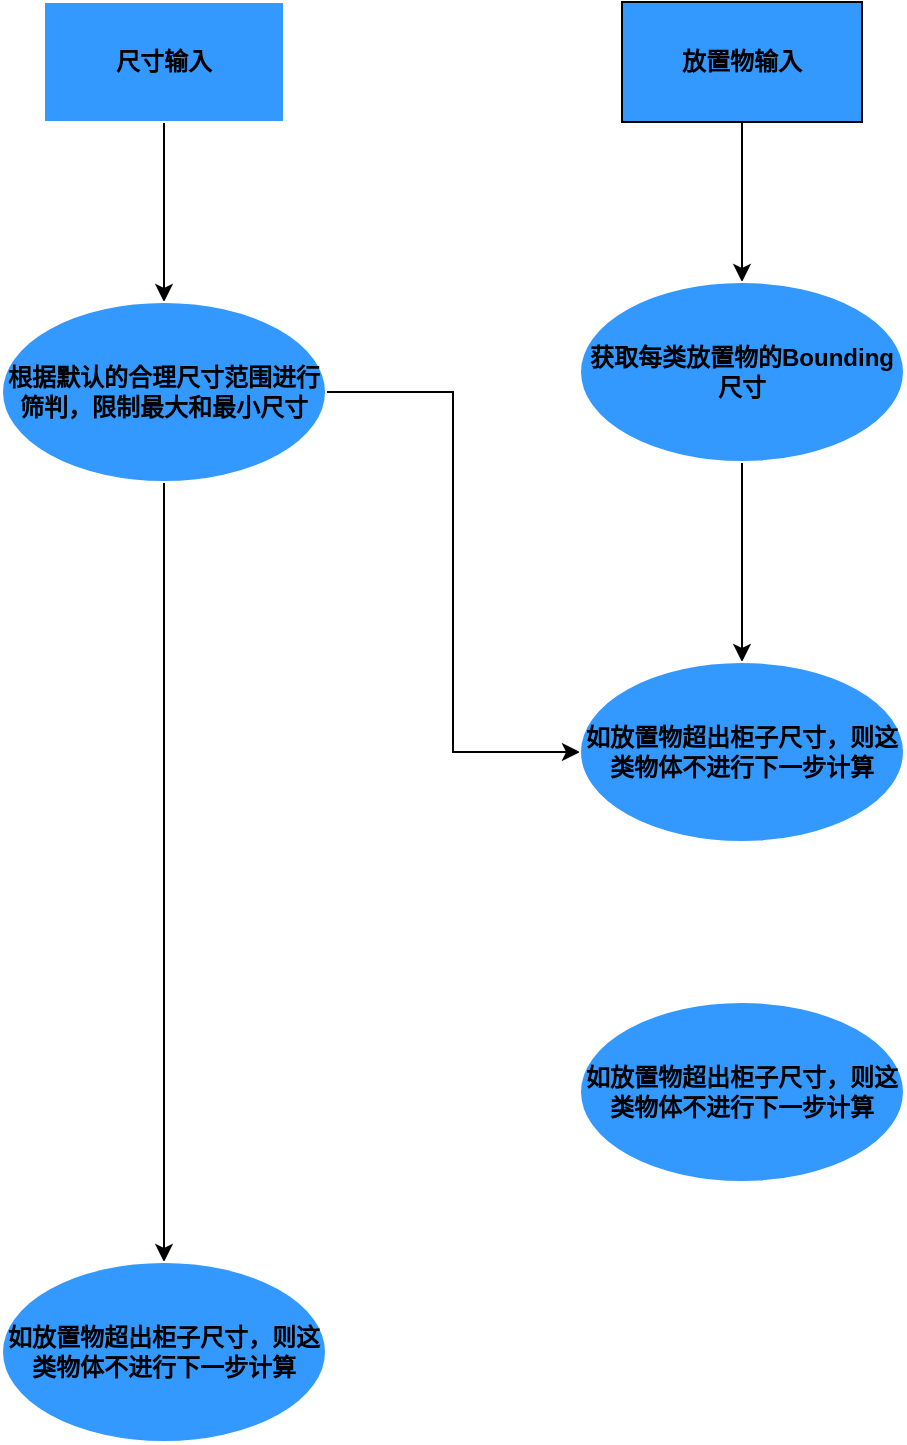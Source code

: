 <mxfile version="14.1.1" type="github">
  <diagram id="4MDGkGjNMi90dTBX4ZY5" name="Page-1">
    <mxGraphModel dx="3342" dy="1282" grid="1" gridSize="10" guides="1" tooltips="1" connect="1" arrows="1" fold="1" page="1" pageScale="1" pageWidth="827" pageHeight="1169" math="0" shadow="0">
      <root>
        <mxCell id="0" />
        <mxCell id="1" parent="0" />
        <mxCell id="p-SktXCg8iCgWs7iRDfj-4" style="edgeStyle=orthogonalEdgeStyle;rounded=0;orthogonalLoop=1;jettySize=auto;html=1;" edge="1" parent="1" source="p-SktXCg8iCgWs7iRDfj-1" target="p-SktXCg8iCgWs7iRDfj-7">
          <mxGeometry relative="1" as="geometry">
            <mxPoint x="371" y="240" as="targetPoint" />
          </mxGeometry>
        </mxCell>
        <mxCell id="p-SktXCg8iCgWs7iRDfj-1" value="尺寸输入" style="rounded=0;whiteSpace=wrap;html=1;fillColor=#3399FF;strokeColor=#FFFFFF;fontStyle=1" vertex="1" parent="1">
          <mxGeometry x="201" y="50" width="120" height="60" as="geometry" />
        </mxCell>
        <mxCell id="p-SktXCg8iCgWs7iRDfj-9" style="edgeStyle=orthogonalEdgeStyle;rounded=0;orthogonalLoop=1;jettySize=auto;html=1;entryX=0.5;entryY=0;entryDx=0;entryDy=0;" edge="1" parent="1" source="p-SktXCg8iCgWs7iRDfj-2" target="p-SktXCg8iCgWs7iRDfj-8">
          <mxGeometry relative="1" as="geometry" />
        </mxCell>
        <mxCell id="p-SktXCg8iCgWs7iRDfj-2" value="放置物输入" style="rounded=0;whiteSpace=wrap;html=1;fillColor=#3399FF;fontStyle=1" vertex="1" parent="1">
          <mxGeometry x="490" y="50" width="120" height="60" as="geometry" />
        </mxCell>
        <mxCell id="p-SktXCg8iCgWs7iRDfj-14" style="edgeStyle=orthogonalEdgeStyle;rounded=0;orthogonalLoop=1;jettySize=auto;html=1;entryX=0;entryY=0.5;entryDx=0;entryDy=0;" edge="1" parent="1" source="p-SktXCg8iCgWs7iRDfj-7" target="p-SktXCg8iCgWs7iRDfj-10">
          <mxGeometry relative="1" as="geometry" />
        </mxCell>
        <mxCell id="p-SktXCg8iCgWs7iRDfj-16" style="edgeStyle=orthogonalEdgeStyle;rounded=0;orthogonalLoop=1;jettySize=auto;html=1;entryX=0.5;entryY=0;entryDx=0;entryDy=0;" edge="1" parent="1" source="p-SktXCg8iCgWs7iRDfj-7" target="p-SktXCg8iCgWs7iRDfj-15">
          <mxGeometry relative="1" as="geometry" />
        </mxCell>
        <mxCell id="p-SktXCg8iCgWs7iRDfj-7" value="根据默认的合理尺寸范围进行筛判，限制最大和最小尺寸" style="ellipse;whiteSpace=wrap;html=1;strokeColor=#FFFFFF;fillColor=#3399FF;fontStyle=1" vertex="1" parent="1">
          <mxGeometry x="180" y="200" width="162" height="90" as="geometry" />
        </mxCell>
        <mxCell id="p-SktXCg8iCgWs7iRDfj-13" style="edgeStyle=orthogonalEdgeStyle;rounded=0;orthogonalLoop=1;jettySize=auto;html=1;" edge="1" parent="1" source="p-SktXCg8iCgWs7iRDfj-8" target="p-SktXCg8iCgWs7iRDfj-10">
          <mxGeometry relative="1" as="geometry" />
        </mxCell>
        <mxCell id="p-SktXCg8iCgWs7iRDfj-8" value="获取每类放置物的Bounding尺寸" style="ellipse;whiteSpace=wrap;html=1;strokeColor=#FFFFFF;fillColor=#3399FF;fontStyle=1" vertex="1" parent="1">
          <mxGeometry x="469" y="190" width="162" height="90" as="geometry" />
        </mxCell>
        <mxCell id="p-SktXCg8iCgWs7iRDfj-10" value="如放置物超出柜子尺寸，则这类物体不进行下一步计算" style="ellipse;whiteSpace=wrap;html=1;strokeColor=#FFFFFF;fillColor=#3399FF;fontStyle=1" vertex="1" parent="1">
          <mxGeometry x="469" y="380" width="162" height="90" as="geometry" />
        </mxCell>
        <mxCell id="p-SktXCg8iCgWs7iRDfj-15" value="如放置物超出柜子尺寸，则这类物体不进行下一步计算" style="ellipse;whiteSpace=wrap;html=1;strokeColor=#FFFFFF;fillColor=#3399FF;fontStyle=1" vertex="1" parent="1">
          <mxGeometry x="180" y="680" width="162" height="90" as="geometry" />
        </mxCell>
        <mxCell id="p-SktXCg8iCgWs7iRDfj-17" value="如放置物超出柜子尺寸，则这类物体不进行下一步计算" style="ellipse;whiteSpace=wrap;html=1;strokeColor=#FFFFFF;fillColor=#3399FF;fontStyle=1" vertex="1" parent="1">
          <mxGeometry x="469" y="550" width="162" height="90" as="geometry" />
        </mxCell>
      </root>
    </mxGraphModel>
  </diagram>
</mxfile>
